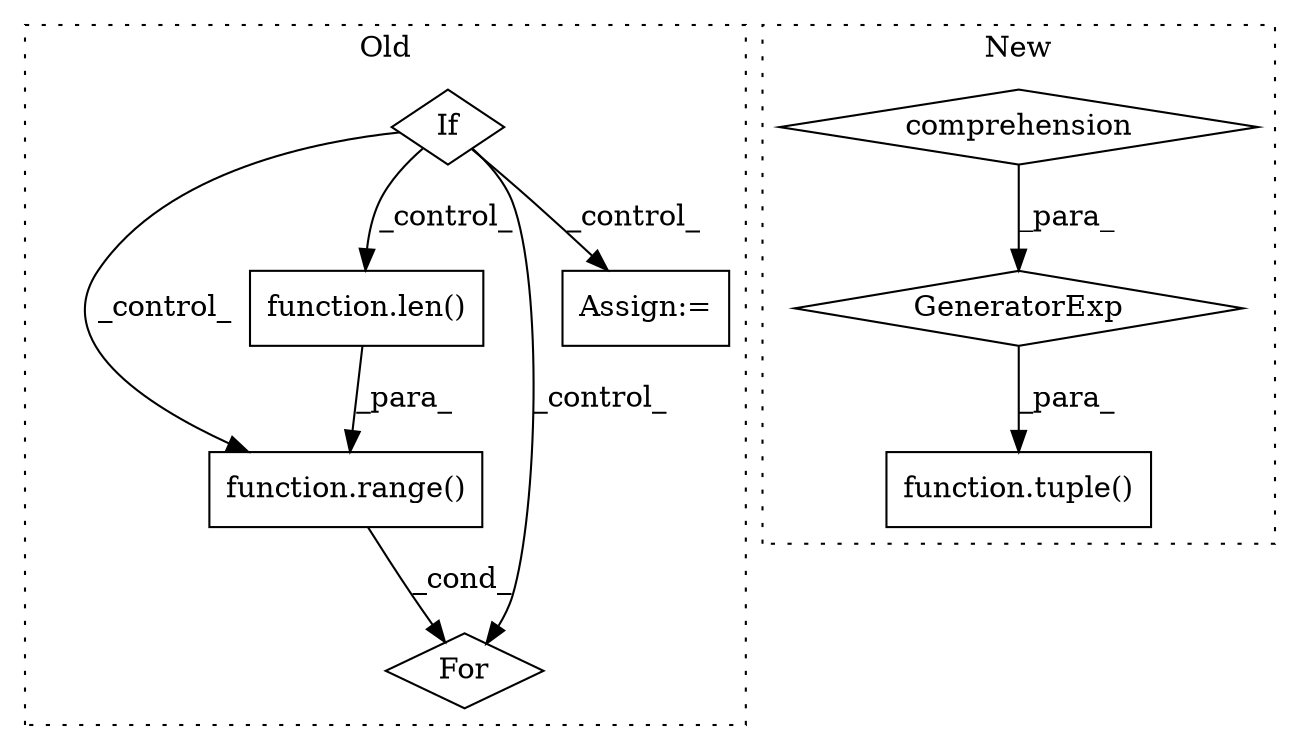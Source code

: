 digraph G {
subgraph cluster0 {
1 [label="function.range()" a="75" s="4019,4044" l="6,1" shape="box"];
4 [label="For" a="107" s="4010,4045" l="4,18" shape="diamond"];
5 [label="function.len()" a="75" s="4025,4043" l="4,1" shape="box"];
7 [label="If" a="96" s="3930" l="3" shape="diamond"];
8 [label="Assign:=" a="68" s="3992" l="3" shape="box"];
label = "Old";
style="dotted";
}
subgraph cluster1 {
2 [label="GeneratorExp" a="55" s="3839" l="8" shape="diamond"];
3 [label="comprehension" a="45" s="3855" l="3" shape="diamond"];
6 [label="function.tuple()" a="75" s="3946,3989" l="6,1" shape="box"];
label = "New";
style="dotted";
}
1 -> 4 [label="_cond_"];
2 -> 6 [label="_para_"];
3 -> 2 [label="_para_"];
5 -> 1 [label="_para_"];
7 -> 5 [label="_control_"];
7 -> 4 [label="_control_"];
7 -> 1 [label="_control_"];
7 -> 8 [label="_control_"];
}